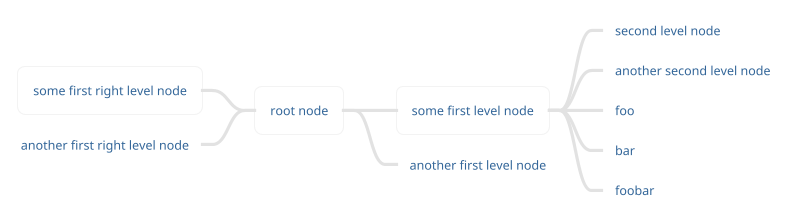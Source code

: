 ' Do not edit
' Theme Gallery
' autogenerated by script
'
@startmindmap
!theme lightgray
+ root node
++ some first level node
+++_ second level node
+++_ another second level node
+++_ foo
+++_ bar
+++_ foobar
++_ another first level node
-- some first right level node
--_ another first right level node
@endmindmap
